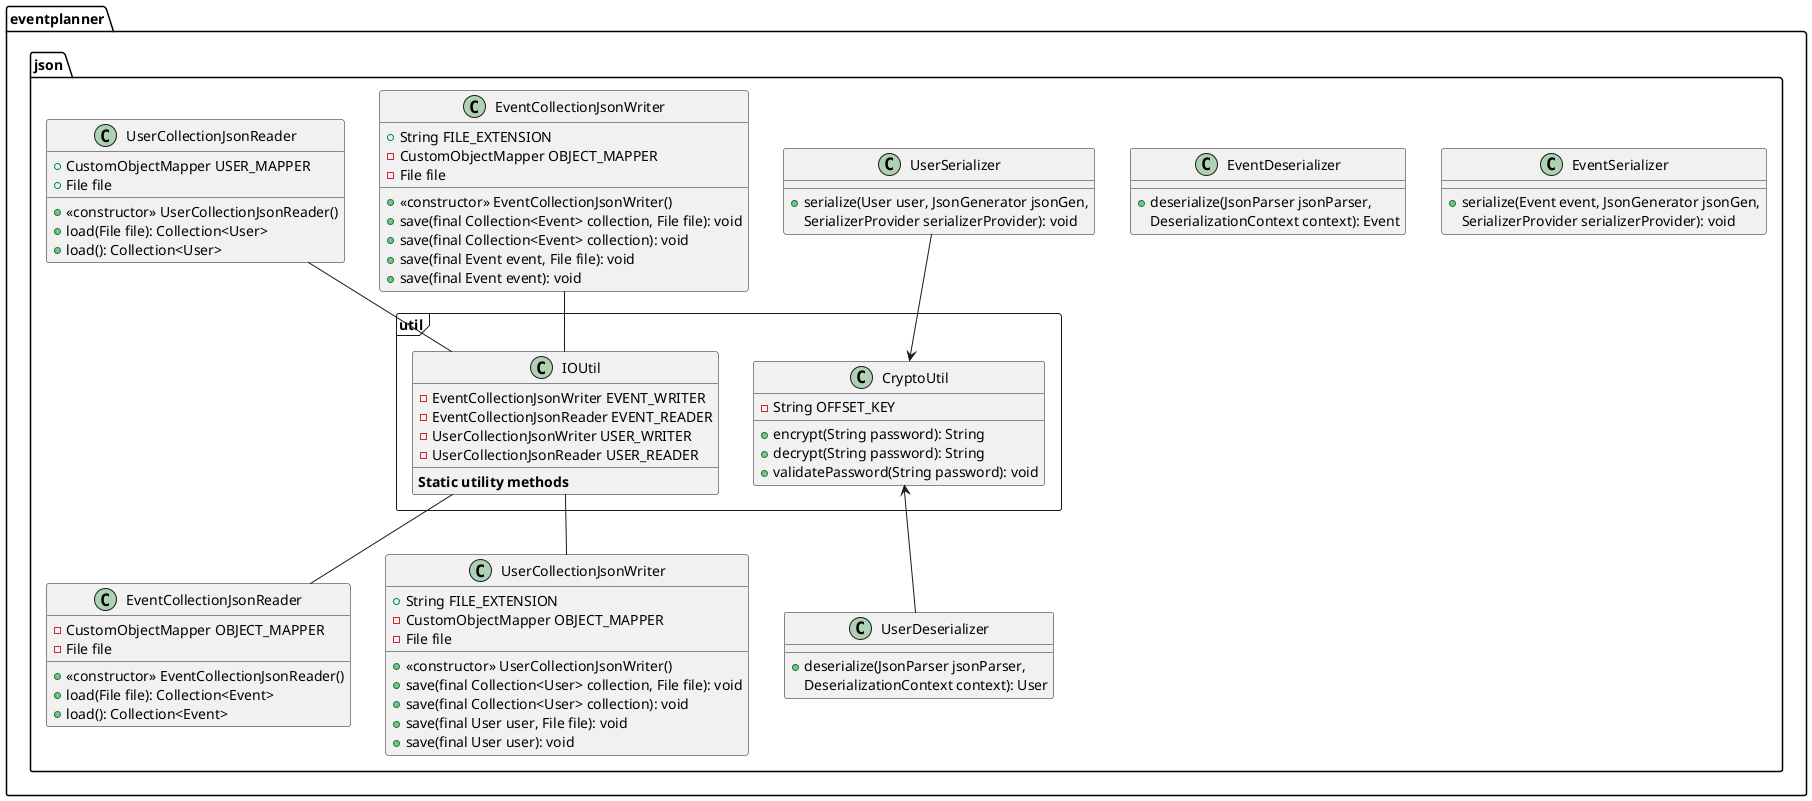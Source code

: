 @startuml json

package eventplanner.json <<Folder>> {
    class EventSerializer{
        +serialize(Event event, JsonGenerator jsonGen, 
        SerializerProvider serializerProvider): void 
    }
    class EventDeserializer{
        +deserialize(JsonParser jsonParser, 
        DeserializationContext context): Event
    }
    class UserDeserializer{
        +deserialize(JsonParser jsonParser, 
        DeserializationContext context): User
    }
    class UserSerializer{
        +serialize(User user, JsonGenerator jsonGen, 
        SerializerProvider serializerProvider): void
    }
    class EventCollectionJsonReader{
        -CustomObjectMapper OBJECT_MAPPER
        -File file
        +<<constructor>> EventCollectionJsonReader()
        +load(File file): Collection<Event>
        +load(): Collection<Event> 
    }
    class EventCollectionJsonWriter{
        +String FILE_EXTENSION
        -CustomObjectMapper OBJECT_MAPPER
        -File file
        +<<constructor>> EventCollectionJsonWriter()
        +save(final Collection<Event> collection, File file): void
        +save(final Collection<Event> collection): void 
        +save(final Event event, File file): void 
        +save(final Event event): void
    }
    class UserCollectionJsonReader{
        +CustomObjectMapper USER_MAPPER
        +File file
        +<<constructor>> UserCollectionJsonReader()
        +load(File file): Collection<User> 
        +load(): Collection<User> 
    }
    class UserCollectionJsonWriter{
        +String FILE_EXTENSION
        -CustomObjectMapper OBJECT_MAPPER
        -File file
        +<<constructor>> UserCollectionJsonWriter()
        +save(final Collection<User> collection, File file): void
        +save(final Collection<User> collection): void 
        +save(final User user, File file): void
        +save(final User user): void 
    }
    
    package eventplanner.json.util <<Frame>> {
        class IOUtil{
        -EventCollectionJsonWriter EVENT_WRITER
        -EventCollectionJsonReader EVENT_READER
        -UserCollectionJsonWriter USER_WRITER
        -UserCollectionJsonReader USER_READER
        {method} **Static utility methods**
        }
        class CryptoUtil{
            -String OFFSET_KEY
            +encrypt(String password): String 
            +decrypt(String password): String 
            +validatePassword(String password): void 
        }
    }

    UserSerializer --> CryptoUtil
    UserDeserializer -up-> CryptoUtil
    UserCollectionJsonReader -down- IOUtil
    UserCollectionJsonWriter -up- IOUtil
    EventCollectionJsonReader -up- IOUtil
    EventCollectionJsonWriter -down- IOUtil
}

@enduml